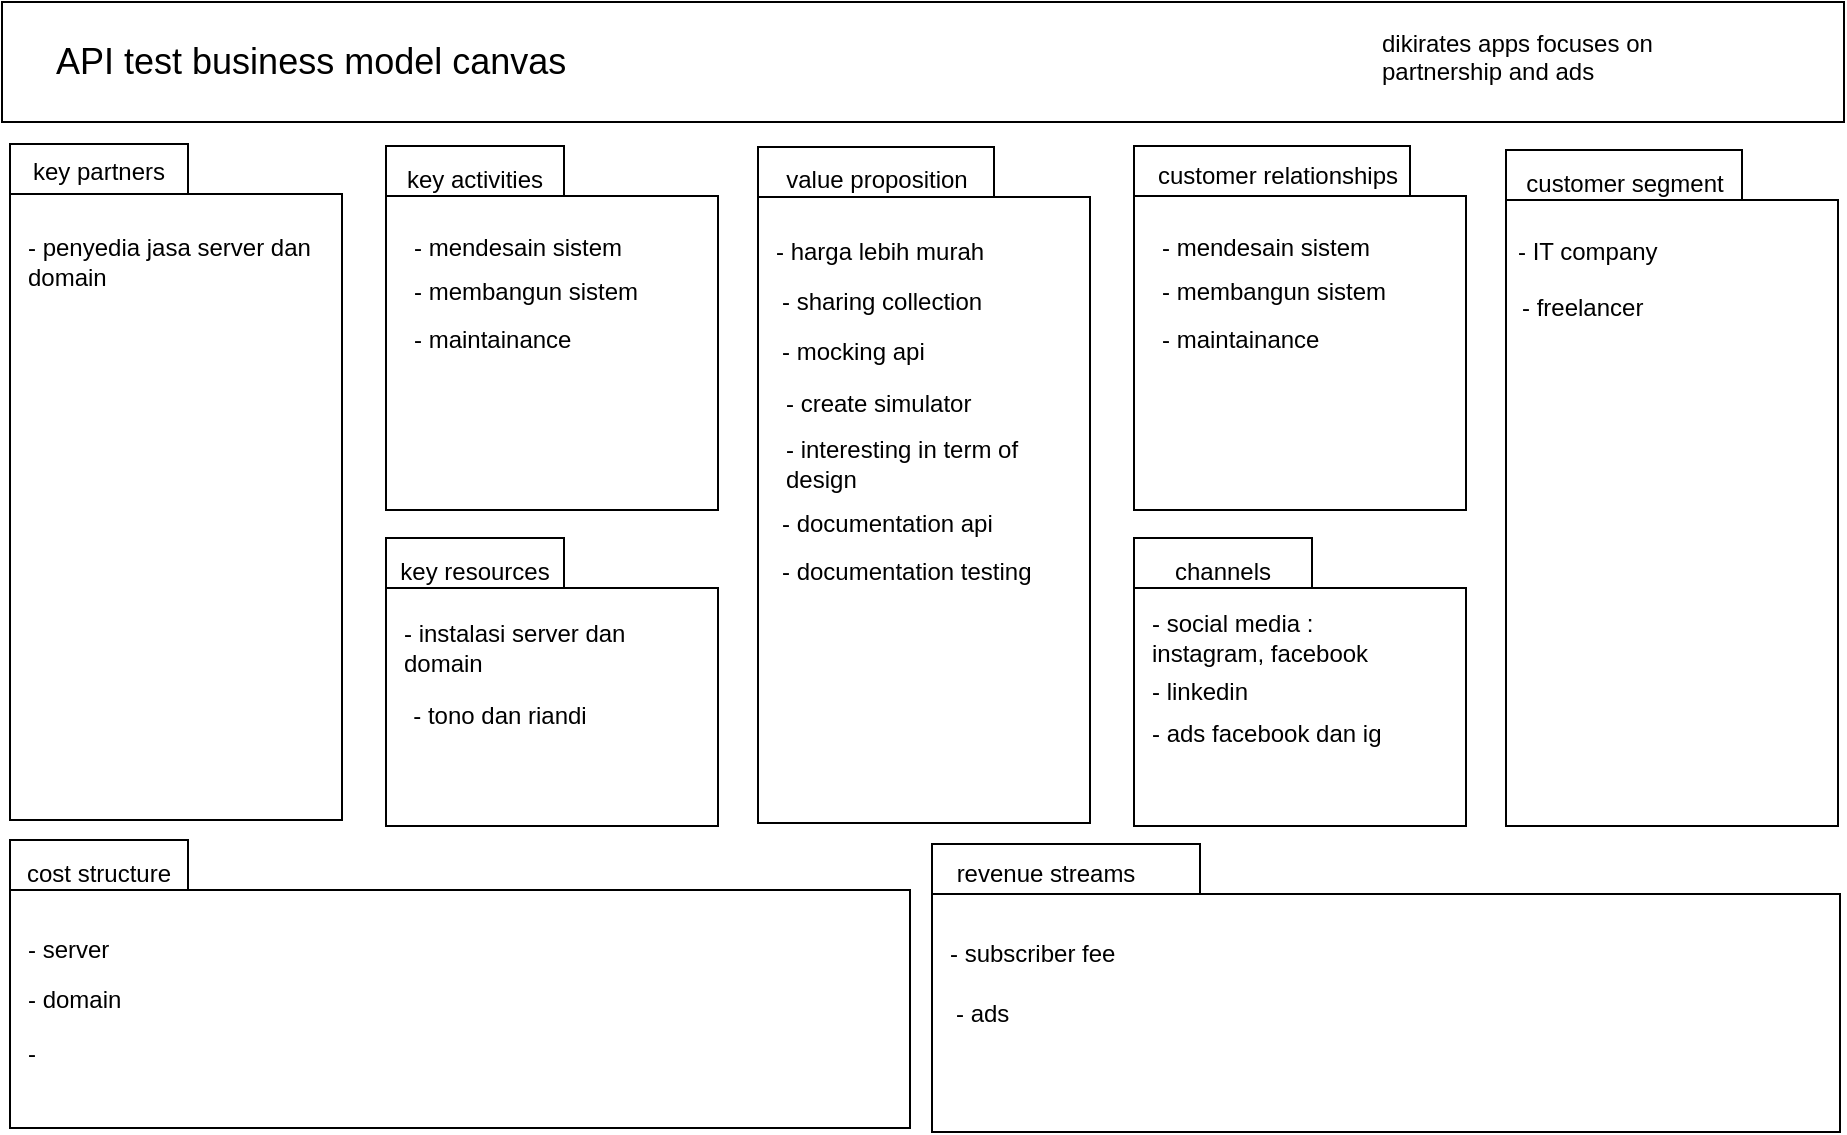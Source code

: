 <mxfile version="24.7.2" type="github">
  <diagram name="Bisnis model canvas" id="35hvRv6kOcFL7JA6Hwy4">
    <mxGraphModel dx="1272" dy="808" grid="0" gridSize="10" guides="1" tooltips="1" connect="1" arrows="1" fold="1" page="1" pageScale="1" pageWidth="827" pageHeight="1169" background="#ffffff" math="0" shadow="0">
      <root>
        <mxCell id="0" />
        <mxCell id="1" parent="0" />
        <mxCell id="ofsTXjHeD3Q-i5Mnah_X-14" value="&lt;font style=&quot;font-size: 18px;&quot;&gt;&amp;nbsp; &amp;nbsp; &amp;nbsp;API test business model canvas&lt;/font&gt;" style="whiteSpace=wrap;html=1;align=left;" vertex="1" parent="1">
          <mxGeometry x="387" y="276" width="921" height="60" as="geometry" />
        </mxCell>
        <mxCell id="ofsTXjHeD3Q-i5Mnah_X-15" value="dikirates apps focuses on partnership and ads" style="text;strokeColor=none;fillColor=none;spacingLeft=4;spacingRight=4;overflow=hidden;rotatable=0;points=[[0,0.5],[1,0.5]];portConstraint=eastwest;fontSize=12;whiteSpace=wrap;html=1;" vertex="1" parent="1">
          <mxGeometry x="1071" y="283" width="170" height="42" as="geometry" />
        </mxCell>
        <mxCell id="ofsTXjHeD3Q-i5Mnah_X-16" value="" style="rounded=0;whiteSpace=wrap;html=1;" vertex="1" parent="1">
          <mxGeometry x="391" y="372" width="166" height="313" as="geometry" />
        </mxCell>
        <mxCell id="ofsTXjHeD3Q-i5Mnah_X-18" value="- penyedia jasa server dan domain" style="text;html=1;align=left;verticalAlign=middle;whiteSpace=wrap;rounded=0;" vertex="1" parent="1">
          <mxGeometry x="398" y="391" width="149" height="30" as="geometry" />
        </mxCell>
        <mxCell id="ofsTXjHeD3Q-i5Mnah_X-20" value="" style="rounded=0;whiteSpace=wrap;html=1;" vertex="1" parent="1">
          <mxGeometry x="579" y="373" width="166" height="157" as="geometry" />
        </mxCell>
        <mxCell id="ofsTXjHeD3Q-i5Mnah_X-22" value="" style="rounded=0;whiteSpace=wrap;html=1;" vertex="1" parent="1">
          <mxGeometry x="391" y="347" width="89" height="25" as="geometry" />
        </mxCell>
        <mxCell id="ofsTXjHeD3Q-i5Mnah_X-17" value="key partners" style="text;html=1;align=center;verticalAlign=middle;whiteSpace=wrap;rounded=0;" vertex="1" parent="1">
          <mxGeometry x="391" y="345.5" width="89" height="30" as="geometry" />
        </mxCell>
        <mxCell id="ofsTXjHeD3Q-i5Mnah_X-25" value="" style="rounded=0;whiteSpace=wrap;html=1;" vertex="1" parent="1">
          <mxGeometry x="579" y="348" width="89" height="25" as="geometry" />
        </mxCell>
        <mxCell id="ofsTXjHeD3Q-i5Mnah_X-23" value="key activities" style="text;html=1;align=center;verticalAlign=middle;whiteSpace=wrap;rounded=0;" vertex="1" parent="1">
          <mxGeometry x="579" y="353" width="89" height="24" as="geometry" />
        </mxCell>
        <mxCell id="ofsTXjHeD3Q-i5Mnah_X-26" value="- mendesain sistem" style="text;html=1;align=left;verticalAlign=middle;whiteSpace=wrap;rounded=0;" vertex="1" parent="1">
          <mxGeometry x="591" y="384" width="134" height="30" as="geometry" />
        </mxCell>
        <mxCell id="ofsTXjHeD3Q-i5Mnah_X-27" value="- membangun sistem" style="text;html=1;align=left;verticalAlign=middle;whiteSpace=wrap;rounded=0;" vertex="1" parent="1">
          <mxGeometry x="591" y="406" width="134" height="30" as="geometry" />
        </mxCell>
        <mxCell id="ofsTXjHeD3Q-i5Mnah_X-29" value="- maintainance" style="text;html=1;align=left;verticalAlign=middle;whiteSpace=wrap;rounded=0;" vertex="1" parent="1">
          <mxGeometry x="591" y="430" width="134" height="30" as="geometry" />
        </mxCell>
        <mxCell id="ofsTXjHeD3Q-i5Mnah_X-31" value="" style="rounded=0;whiteSpace=wrap;html=1;" vertex="1" parent="1">
          <mxGeometry x="579" y="544" width="89" height="25" as="geometry" />
        </mxCell>
        <mxCell id="ofsTXjHeD3Q-i5Mnah_X-32" value="key resources" style="text;html=1;align=center;verticalAlign=middle;whiteSpace=wrap;rounded=0;" vertex="1" parent="1">
          <mxGeometry x="579" y="549" width="89" height="24" as="geometry" />
        </mxCell>
        <mxCell id="ofsTXjHeD3Q-i5Mnah_X-33" value="" style="rounded=0;whiteSpace=wrap;html=1;" vertex="1" parent="1">
          <mxGeometry x="579" y="569" width="166" height="119" as="geometry" />
        </mxCell>
        <mxCell id="ofsTXjHeD3Q-i5Mnah_X-28" value="- instalasi server dan domain" style="text;html=1;align=left;verticalAlign=middle;whiteSpace=wrap;rounded=0;" vertex="1" parent="1">
          <mxGeometry x="586" y="584" width="134" height="30" as="geometry" />
        </mxCell>
        <mxCell id="ofsTXjHeD3Q-i5Mnah_X-19" value="- tono dan riandi" style="text;html=1;align=center;verticalAlign=middle;whiteSpace=wrap;rounded=0;" vertex="1" parent="1">
          <mxGeometry x="579" y="618" width="114" height="30" as="geometry" />
        </mxCell>
        <mxCell id="ofsTXjHeD3Q-i5Mnah_X-34" value="" style="rounded=0;whiteSpace=wrap;html=1;" vertex="1" parent="1">
          <mxGeometry x="765" y="373.5" width="166" height="313" as="geometry" />
        </mxCell>
        <mxCell id="ofsTXjHeD3Q-i5Mnah_X-35" value="- harga lebih murah" style="text;html=1;align=left;verticalAlign=middle;whiteSpace=wrap;rounded=0;" vertex="1" parent="1">
          <mxGeometry x="772" y="386" width="134" height="30" as="geometry" />
        </mxCell>
        <mxCell id="ofsTXjHeD3Q-i5Mnah_X-36" value="" style="rounded=0;whiteSpace=wrap;html=1;" vertex="1" parent="1">
          <mxGeometry x="765" y="348.5" width="118" height="25" as="geometry" />
        </mxCell>
        <mxCell id="ofsTXjHeD3Q-i5Mnah_X-37" value="value proposition" style="text;html=1;align=center;verticalAlign=middle;whiteSpace=wrap;rounded=0;" vertex="1" parent="1">
          <mxGeometry x="768.5" y="350" width="111" height="30" as="geometry" />
        </mxCell>
        <mxCell id="ofsTXjHeD3Q-i5Mnah_X-38" value="" style="rounded=0;whiteSpace=wrap;html=1;" vertex="1" parent="1">
          <mxGeometry x="953" y="373" width="166" height="157" as="geometry" />
        </mxCell>
        <mxCell id="ofsTXjHeD3Q-i5Mnah_X-39" value="" style="rounded=0;whiteSpace=wrap;html=1;" vertex="1" parent="1">
          <mxGeometry x="953" y="348" width="138" height="25" as="geometry" />
        </mxCell>
        <mxCell id="ofsTXjHeD3Q-i5Mnah_X-40" value="customer relationships" style="text;html=1;align=center;verticalAlign=middle;whiteSpace=wrap;rounded=0;" vertex="1" parent="1">
          <mxGeometry x="951" y="350.5" width="148" height="24" as="geometry" />
        </mxCell>
        <mxCell id="ofsTXjHeD3Q-i5Mnah_X-41" value="- mendesain sistem" style="text;html=1;align=left;verticalAlign=middle;whiteSpace=wrap;rounded=0;" vertex="1" parent="1">
          <mxGeometry x="965" y="384" width="134" height="30" as="geometry" />
        </mxCell>
        <mxCell id="ofsTXjHeD3Q-i5Mnah_X-42" value="- membangun sistem" style="text;html=1;align=left;verticalAlign=middle;whiteSpace=wrap;rounded=0;" vertex="1" parent="1">
          <mxGeometry x="965" y="406" width="134" height="30" as="geometry" />
        </mxCell>
        <mxCell id="ofsTXjHeD3Q-i5Mnah_X-43" value="- maintainance" style="text;html=1;align=left;verticalAlign=middle;whiteSpace=wrap;rounded=0;" vertex="1" parent="1">
          <mxGeometry x="965" y="430" width="134" height="30" as="geometry" />
        </mxCell>
        <mxCell id="ofsTXjHeD3Q-i5Mnah_X-44" value="" style="rounded=0;whiteSpace=wrap;html=1;" vertex="1" parent="1">
          <mxGeometry x="953" y="544" width="89" height="25" as="geometry" />
        </mxCell>
        <mxCell id="ofsTXjHeD3Q-i5Mnah_X-45" value="channels" style="text;html=1;align=center;verticalAlign=middle;whiteSpace=wrap;rounded=0;" vertex="1" parent="1">
          <mxGeometry x="953" y="549" width="89" height="24" as="geometry" />
        </mxCell>
        <mxCell id="ofsTXjHeD3Q-i5Mnah_X-46" value="" style="rounded=0;whiteSpace=wrap;html=1;" vertex="1" parent="1">
          <mxGeometry x="953" y="569" width="166" height="119" as="geometry" />
        </mxCell>
        <mxCell id="ofsTXjHeD3Q-i5Mnah_X-47" value="- social media : instagram, facebook" style="text;html=1;align=left;verticalAlign=middle;whiteSpace=wrap;rounded=0;" vertex="1" parent="1">
          <mxGeometry x="960" y="579" width="134" height="30" as="geometry" />
        </mxCell>
        <mxCell id="ofsTXjHeD3Q-i5Mnah_X-48" value="- linkedin" style="text;html=1;align=left;verticalAlign=middle;whiteSpace=wrap;rounded=0;" vertex="1" parent="1">
          <mxGeometry x="960" y="606" width="114" height="30" as="geometry" />
        </mxCell>
        <mxCell id="ofsTXjHeD3Q-i5Mnah_X-49" value="" style="rounded=0;whiteSpace=wrap;html=1;" vertex="1" parent="1">
          <mxGeometry x="1139" y="375" width="166" height="313" as="geometry" />
        </mxCell>
        <mxCell id="ofsTXjHeD3Q-i5Mnah_X-50" value="- IT company" style="text;html=1;align=left;verticalAlign=middle;whiteSpace=wrap;rounded=0;" vertex="1" parent="1">
          <mxGeometry x="1142.5" y="386" width="134" height="30" as="geometry" />
        </mxCell>
        <mxCell id="ofsTXjHeD3Q-i5Mnah_X-51" value="" style="rounded=0;whiteSpace=wrap;html=1;" vertex="1" parent="1">
          <mxGeometry x="1139" y="350" width="118" height="25" as="geometry" />
        </mxCell>
        <mxCell id="ofsTXjHeD3Q-i5Mnah_X-52" value="customer segment" style="text;html=1;align=center;verticalAlign=middle;whiteSpace=wrap;rounded=0;" vertex="1" parent="1">
          <mxGeometry x="1142.5" y="351.5" width="111" height="30" as="geometry" />
        </mxCell>
        <mxCell id="ofsTXjHeD3Q-i5Mnah_X-58" value="" style="rounded=0;whiteSpace=wrap;html=1;" vertex="1" parent="1">
          <mxGeometry x="391" y="695" width="89" height="25" as="geometry" />
        </mxCell>
        <mxCell id="ofsTXjHeD3Q-i5Mnah_X-59" value="cost structure" style="text;html=1;align=center;verticalAlign=middle;whiteSpace=wrap;rounded=0;" vertex="1" parent="1">
          <mxGeometry x="391" y="700" width="89" height="24" as="geometry" />
        </mxCell>
        <mxCell id="ofsTXjHeD3Q-i5Mnah_X-60" value="" style="rounded=0;whiteSpace=wrap;html=1;" vertex="1" parent="1">
          <mxGeometry x="391" y="720" width="450" height="119" as="geometry" />
        </mxCell>
        <mxCell id="ofsTXjHeD3Q-i5Mnah_X-61" value="- server" style="text;html=1;align=left;verticalAlign=middle;whiteSpace=wrap;rounded=0;" vertex="1" parent="1">
          <mxGeometry x="398" y="735" width="134" height="30" as="geometry" />
        </mxCell>
        <mxCell id="ofsTXjHeD3Q-i5Mnah_X-62" value="- domain" style="text;html=1;align=left;verticalAlign=middle;whiteSpace=wrap;rounded=0;" vertex="1" parent="1">
          <mxGeometry x="398" y="760" width="114" height="30" as="geometry" />
        </mxCell>
        <mxCell id="ofsTXjHeD3Q-i5Mnah_X-63" value="" style="rounded=0;whiteSpace=wrap;html=1;" vertex="1" parent="1">
          <mxGeometry x="852" y="697" width="134" height="25" as="geometry" />
        </mxCell>
        <mxCell id="ofsTXjHeD3Q-i5Mnah_X-64" value="revenue streams" style="text;html=1;align=center;verticalAlign=middle;whiteSpace=wrap;rounded=0;" vertex="1" parent="1">
          <mxGeometry x="849" y="700" width="120" height="24" as="geometry" />
        </mxCell>
        <mxCell id="ofsTXjHeD3Q-i5Mnah_X-65" value="" style="rounded=0;whiteSpace=wrap;html=1;" vertex="1" parent="1">
          <mxGeometry x="852" y="722" width="454" height="119" as="geometry" />
        </mxCell>
        <mxCell id="ofsTXjHeD3Q-i5Mnah_X-66" value="- subscriber fee" style="text;html=1;align=left;verticalAlign=middle;whiteSpace=wrap;rounded=0;" vertex="1" parent="1">
          <mxGeometry x="859" y="737" width="134" height="30" as="geometry" />
        </mxCell>
        <mxCell id="ofsTXjHeD3Q-i5Mnah_X-67" value="- ads" style="text;html=1;align=left;verticalAlign=middle;whiteSpace=wrap;rounded=0;" vertex="1" parent="1">
          <mxGeometry x="862" y="767" width="114" height="30" as="geometry" />
        </mxCell>
        <mxCell id="ofsTXjHeD3Q-i5Mnah_X-68" value="-&amp;nbsp;" style="text;html=1;align=left;verticalAlign=middle;whiteSpace=wrap;rounded=0;" vertex="1" parent="1">
          <mxGeometry x="398" y="787" width="114" height="30" as="geometry" />
        </mxCell>
        <mxCell id="ofsTXjHeD3Q-i5Mnah_X-71" value="- freelancer" style="text;html=1;align=left;verticalAlign=middle;whiteSpace=wrap;rounded=0;" vertex="1" parent="1">
          <mxGeometry x="1145" y="414" width="134" height="30" as="geometry" />
        </mxCell>
        <mxCell id="ofsTXjHeD3Q-i5Mnah_X-72" value="- ads facebook dan ig" style="text;html=1;align=left;verticalAlign=middle;whiteSpace=wrap;rounded=0;" vertex="1" parent="1">
          <mxGeometry x="960" y="627" width="131" height="30" as="geometry" />
        </mxCell>
        <mxCell id="ofsTXjHeD3Q-i5Mnah_X-73" value="- sharing collection" style="text;html=1;align=left;verticalAlign=middle;whiteSpace=wrap;rounded=0;" vertex="1" parent="1">
          <mxGeometry x="775" y="411" width="134" height="30" as="geometry" />
        </mxCell>
        <mxCell id="ofsTXjHeD3Q-i5Mnah_X-74" value="- mocking api" style="text;html=1;align=left;verticalAlign=middle;whiteSpace=wrap;rounded=0;" vertex="1" parent="1">
          <mxGeometry x="775" y="436" width="134" height="30" as="geometry" />
        </mxCell>
        <mxCell id="ofsTXjHeD3Q-i5Mnah_X-75" value="- create simulator" style="text;html=1;align=left;verticalAlign=middle;whiteSpace=wrap;rounded=0;" vertex="1" parent="1">
          <mxGeometry x="777" y="462" width="134" height="30" as="geometry" />
        </mxCell>
        <mxCell id="ofsTXjHeD3Q-i5Mnah_X-76" value="- interesting in term of design" style="text;html=1;align=left;verticalAlign=middle;whiteSpace=wrap;rounded=0;" vertex="1" parent="1">
          <mxGeometry x="777" y="492" width="134" height="30" as="geometry" />
        </mxCell>
        <mxCell id="ofsTXjHeD3Q-i5Mnah_X-77" value="- documentation api" style="text;html=1;align=left;verticalAlign=middle;whiteSpace=wrap;rounded=0;" vertex="1" parent="1">
          <mxGeometry x="775" y="522" width="134" height="30" as="geometry" />
        </mxCell>
        <mxCell id="ofsTXjHeD3Q-i5Mnah_X-79" value="- documentation testing" style="text;html=1;align=left;verticalAlign=middle;whiteSpace=wrap;rounded=0;" vertex="1" parent="1">
          <mxGeometry x="775" y="546" width="134" height="30" as="geometry" />
        </mxCell>
      </root>
    </mxGraphModel>
  </diagram>
</mxfile>
